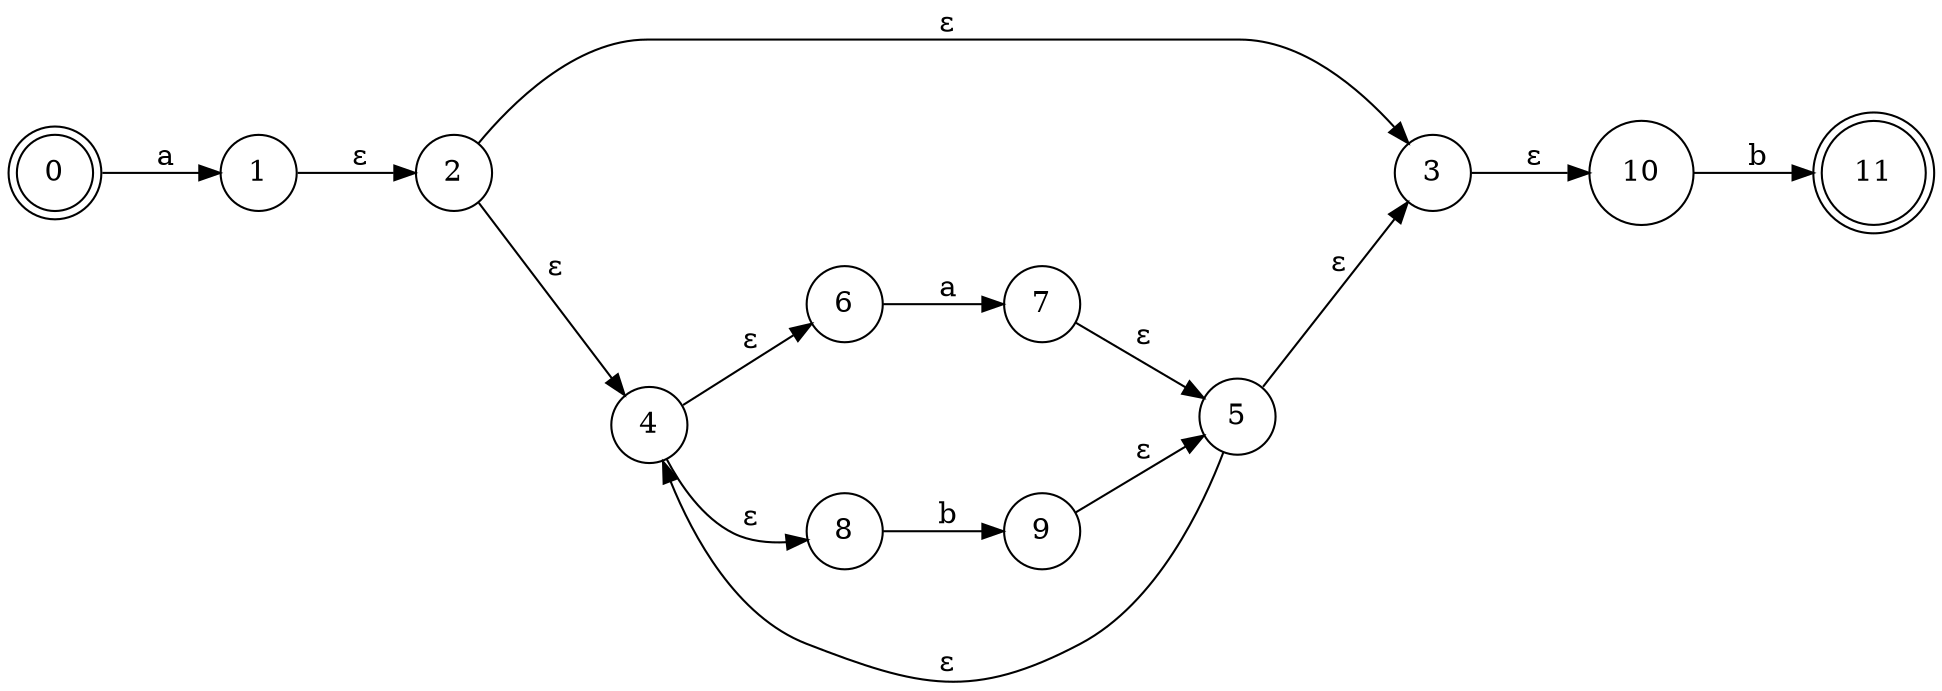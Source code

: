 //Number of Nodes: 12
digraph G {
	nodesep=1;
	ranksep=0.6;
	rankdir=LR;
	0 -> 1 [styel=bold,label=" a"];
	1 -> 2 [styel=bold,label=" ε"];
	2 -> 3 [styel=bold,label=" ε"];
	2 -> 4 [styel=bold,label=" ε"];
	3 -> 10 [styel=bold,label=" ε"];
	4 -> 6 [styel=bold,label=" ε"];
	4 -> 8 [styel=bold,label=" ε"];
	5 -> 3 [styel=bold,label=" ε"];
	5 -> 4 [styel=bold,label=" ε"];
	6 -> 7 [styel=bold,label=" a"];
	7 -> 5 [styel=bold,label=" ε"];
	8 -> 9 [styel=bold,label=" b"];
	9 -> 5 [styel=bold,label=" ε"];
	10 -> 11 [styel=bold,label=" b"];
	0:body[shape=doublecircle, width=0.4];
	1:body[shape=circle, width=0.4];
	2:body[shape=circle, width=0.4];
	3:body[shape=circle, width=0.4];
	4:body[shape=circle, width=0.4];
	5:body[shape=circle, width=0.4];
	6:body[shape=circle, width=0.4];
	7:body[shape=circle, width=0.4];
	8:body[shape=circle, width=0.4];
	9:body[shape=circle, width=0.4];
	10:body[shape=circle, width=0.4];
	11:body[shape=doublecircle, width=0.4];
}
